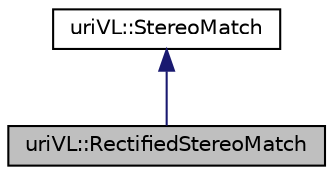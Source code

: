 digraph "uriVL::RectifiedStereoMatch"
{
  edge [fontname="Helvetica",fontsize="10",labelfontname="Helvetica",labelfontsize="10"];
  node [fontname="Helvetica",fontsize="10",shape=record];
  Node1 [label="uriVL::RectifiedStereoMatch",height=0.2,width=0.4,color="black", fillcolor="grey75", style="filled", fontcolor="black"];
  Node2 -> Node1 [dir="back",color="midnightblue",fontsize="10",style="solid",fontname="Helvetica"];
  Node2 [label="uriVL::StereoMatch",height=0.2,width=0.4,color="black", fillcolor="white", style="filled",URL="$classuriVL_1_1StereoMatch.html"];
}
